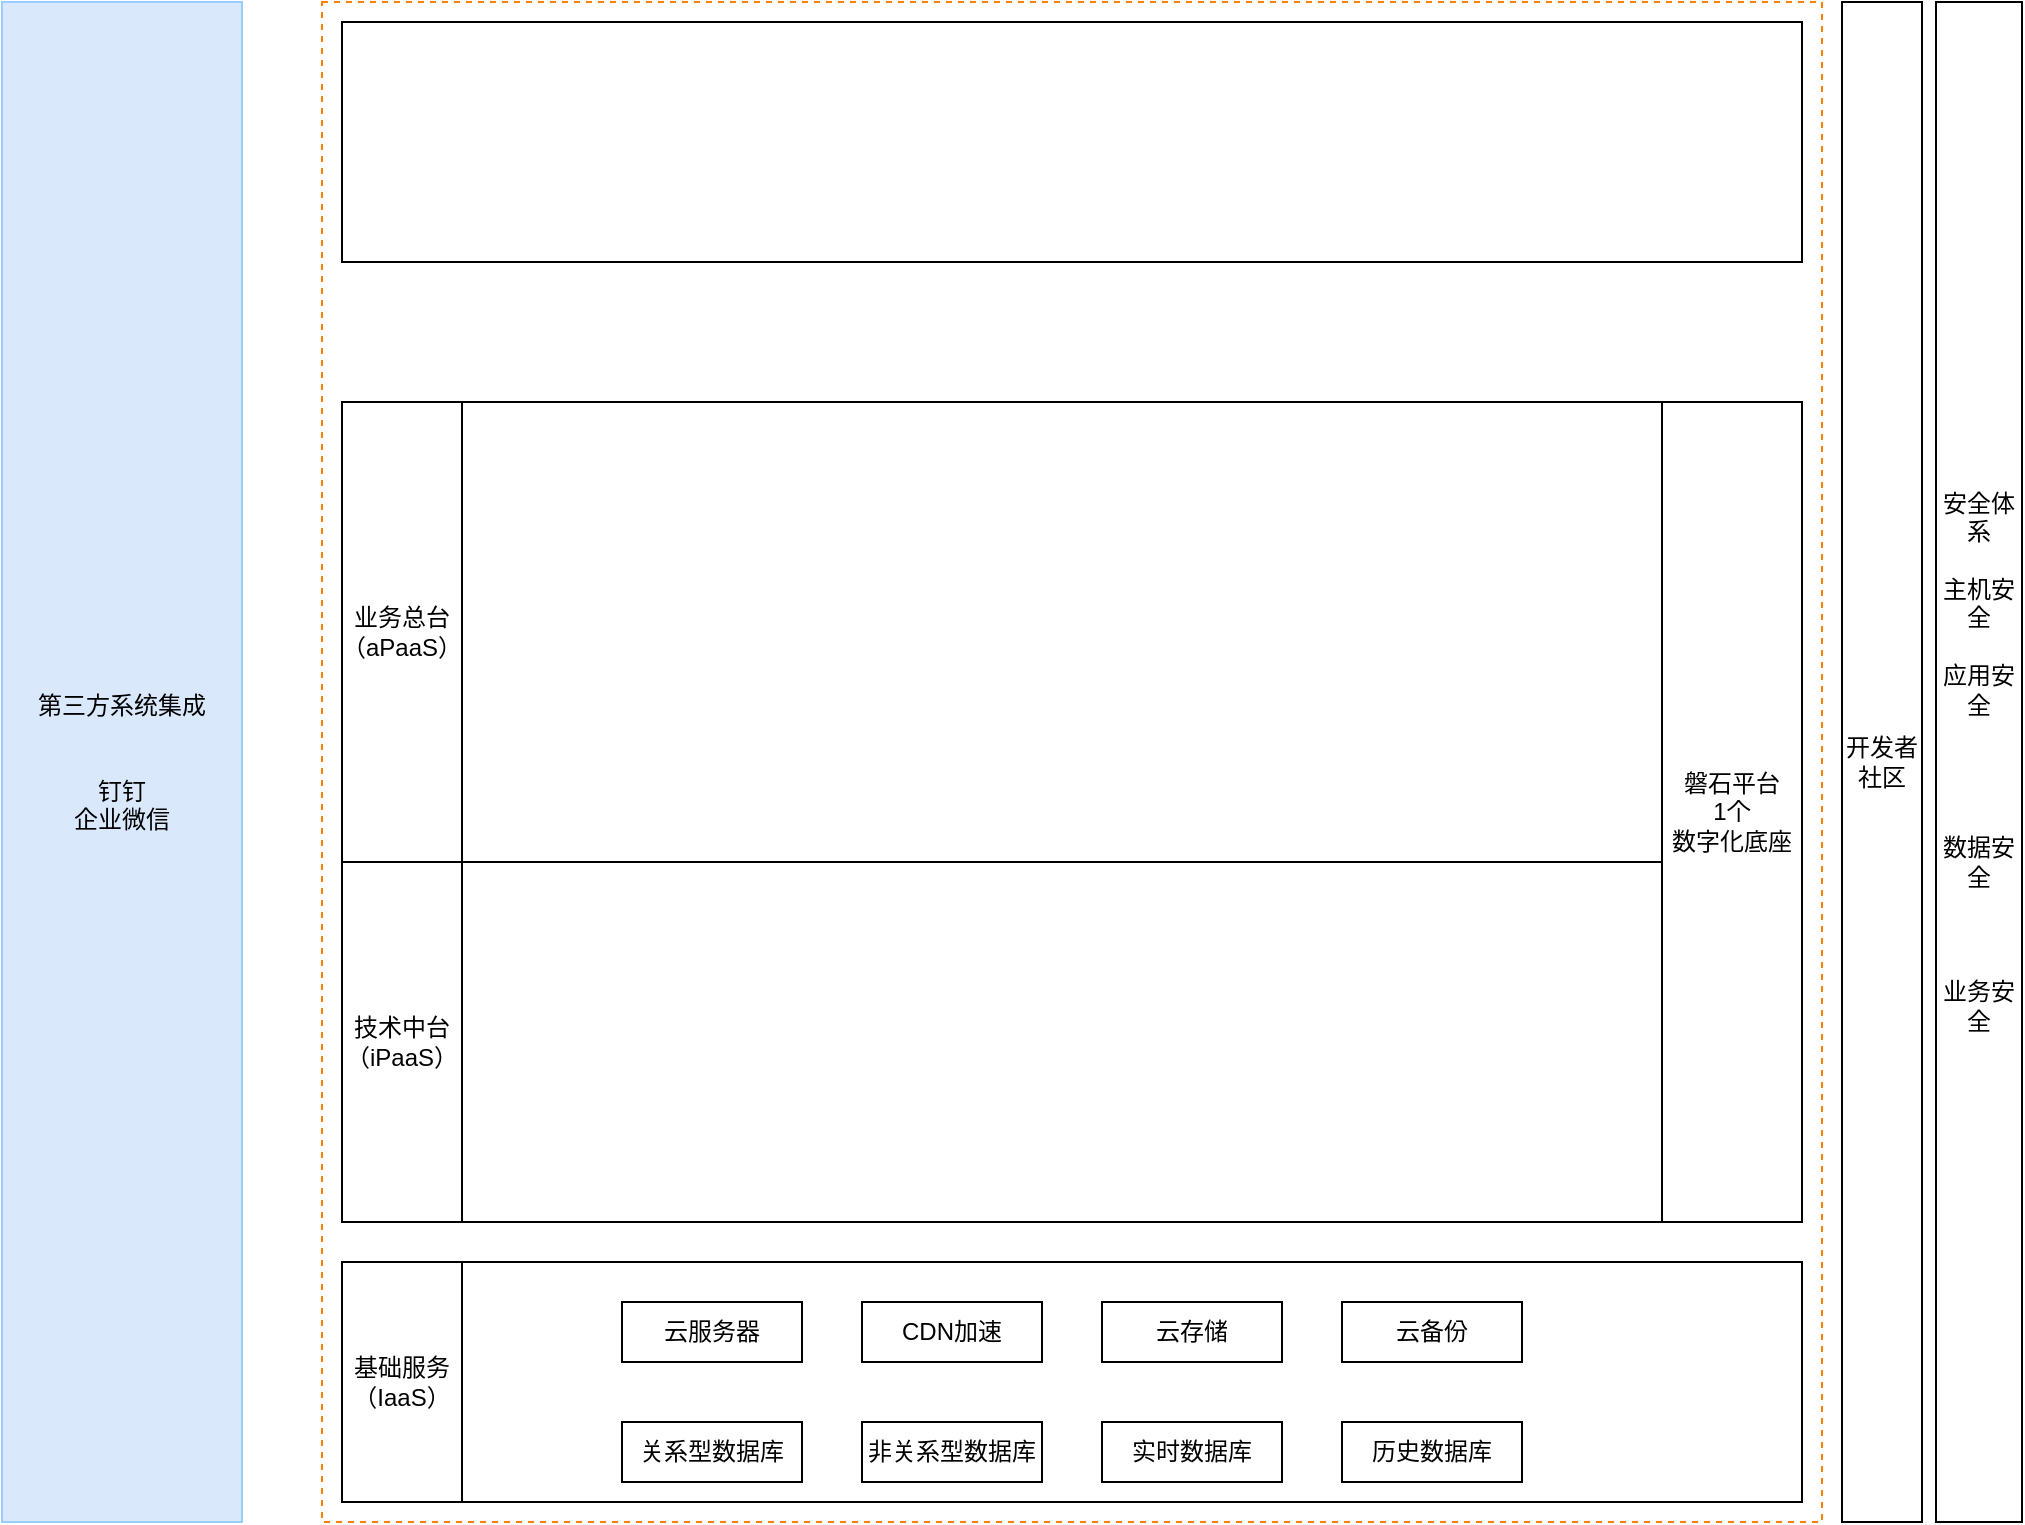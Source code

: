 <mxfile version="24.0.7" type="github">
  <diagram name="第 1 页" id="iJ_StzI4RyBcfN-M5i3P">
    <mxGraphModel dx="2308" dy="826" grid="1" gridSize="10" guides="1" tooltips="1" connect="1" arrows="1" fold="1" page="1" pageScale="1" pageWidth="827" pageHeight="1169" math="0" shadow="0">
      <root>
        <mxCell id="0" />
        <mxCell id="1" parent="0" />
        <mxCell id="yf16CdO8YpfE5HRmcU5y-1" value="" style="rounded=0;whiteSpace=wrap;html=1;fillColor=none;dashed=1;strokeColor=#FF8000;" vertex="1" parent="1">
          <mxGeometry x="20" y="120" width="750" height="760" as="geometry" />
        </mxCell>
        <mxCell id="yf16CdO8YpfE5HRmcU5y-2" value="第三方系统集成&lt;div&gt;&lt;br&gt;&lt;/div&gt;&lt;div&gt;&lt;br&gt;&lt;/div&gt;&lt;div&gt;钉钉&lt;/div&gt;&lt;div&gt;企业微信&lt;/div&gt;" style="rounded=0;whiteSpace=wrap;html=1;fillColor=#dae8fc;strokeColor=#99CCFF;" vertex="1" parent="1">
          <mxGeometry x="-140" y="120" width="120" height="760" as="geometry" />
        </mxCell>
        <mxCell id="yf16CdO8YpfE5HRmcU5y-3" value="" style="rounded=0;whiteSpace=wrap;html=1;" vertex="1" parent="1">
          <mxGeometry x="30" y="130" width="730" height="120" as="geometry" />
        </mxCell>
        <mxCell id="yf16CdO8YpfE5HRmcU5y-5" value="" style="rounded=0;whiteSpace=wrap;html=1;" vertex="1" parent="1">
          <mxGeometry x="30" y="320" width="730" height="410" as="geometry" />
        </mxCell>
        <mxCell id="yf16CdO8YpfE5HRmcU5y-6" value="" style="rounded=0;whiteSpace=wrap;html=1;" vertex="1" parent="1">
          <mxGeometry x="30" y="750" width="730" height="120" as="geometry" />
        </mxCell>
        <mxCell id="yf16CdO8YpfE5HRmcU5y-7" value="开发者社区" style="rounded=0;whiteSpace=wrap;html=1;" vertex="1" parent="1">
          <mxGeometry x="780" y="120" width="40" height="760" as="geometry" />
        </mxCell>
        <mxCell id="yf16CdO8YpfE5HRmcU5y-8" value="安全体系&lt;div&gt;&lt;br&gt;&lt;/div&gt;&lt;div&gt;主机安全&lt;/div&gt;&lt;div&gt;&lt;br&gt;&lt;/div&gt;&lt;div&gt;应用安全&lt;/div&gt;&lt;div&gt;&lt;br&gt;&lt;/div&gt;&lt;div&gt;&lt;br&gt;&lt;/div&gt;&lt;div&gt;&lt;br&gt;&lt;/div&gt;&lt;div&gt;&lt;br&gt;&lt;/div&gt;&lt;div&gt;数据安全&lt;/div&gt;&lt;div&gt;&lt;br&gt;&lt;/div&gt;&lt;div&gt;&lt;br&gt;&lt;/div&gt;&lt;div&gt;&lt;br&gt;&lt;/div&gt;&lt;div&gt;业务安全&lt;/div&gt;" style="rounded=0;whiteSpace=wrap;html=1;" vertex="1" parent="1">
          <mxGeometry x="827" y="120" width="43" height="760" as="geometry" />
        </mxCell>
        <mxCell id="yf16CdO8YpfE5HRmcU5y-9" value="基础服务&lt;div&gt;（IaaS）&lt;/div&gt;" style="rounded=0;whiteSpace=wrap;html=1;" vertex="1" parent="1">
          <mxGeometry x="30" y="750" width="60" height="120" as="geometry" />
        </mxCell>
        <mxCell id="yf16CdO8YpfE5HRmcU5y-10" value="" style="rounded=0;whiteSpace=wrap;html=1;" vertex="1" parent="1">
          <mxGeometry x="30" y="550" width="660" height="180" as="geometry" />
        </mxCell>
        <mxCell id="yf16CdO8YpfE5HRmcU5y-11" value="云服务器" style="rounded=0;whiteSpace=wrap;html=1;" vertex="1" parent="1">
          <mxGeometry x="170" y="770" width="90" height="30" as="geometry" />
        </mxCell>
        <mxCell id="yf16CdO8YpfE5HRmcU5y-12" value="CDN加速" style="rounded=0;whiteSpace=wrap;html=1;" vertex="1" parent="1">
          <mxGeometry x="290" y="770" width="90" height="30" as="geometry" />
        </mxCell>
        <mxCell id="yf16CdO8YpfE5HRmcU5y-13" value="云存储" style="rounded=0;whiteSpace=wrap;html=1;" vertex="1" parent="1">
          <mxGeometry x="410" y="770" width="90" height="30" as="geometry" />
        </mxCell>
        <mxCell id="yf16CdO8YpfE5HRmcU5y-14" value="云备份" style="rounded=0;whiteSpace=wrap;html=1;" vertex="1" parent="1">
          <mxGeometry x="530" y="770" width="90" height="30" as="geometry" />
        </mxCell>
        <mxCell id="yf16CdO8YpfE5HRmcU5y-15" value="关系型数据库" style="rounded=0;whiteSpace=wrap;html=1;" vertex="1" parent="1">
          <mxGeometry x="170" y="830" width="90" height="30" as="geometry" />
        </mxCell>
        <mxCell id="yf16CdO8YpfE5HRmcU5y-16" value="非关系型数据库" style="rounded=0;whiteSpace=wrap;html=1;" vertex="1" parent="1">
          <mxGeometry x="290" y="830" width="90" height="30" as="geometry" />
        </mxCell>
        <mxCell id="yf16CdO8YpfE5HRmcU5y-17" value="实时数据库" style="rounded=0;whiteSpace=wrap;html=1;" vertex="1" parent="1">
          <mxGeometry x="410" y="830" width="90" height="30" as="geometry" />
        </mxCell>
        <mxCell id="yf16CdO8YpfE5HRmcU5y-18" value="历史数据库" style="rounded=0;whiteSpace=wrap;html=1;" vertex="1" parent="1">
          <mxGeometry x="530" y="830" width="90" height="30" as="geometry" />
        </mxCell>
        <mxCell id="yf16CdO8YpfE5HRmcU5y-19" value="磐石平台&lt;div&gt;1个&lt;/div&gt;&lt;div&gt;数字化底座&lt;/div&gt;" style="rounded=0;whiteSpace=wrap;html=1;" vertex="1" parent="1">
          <mxGeometry x="690" y="320" width="70" height="410" as="geometry" />
        </mxCell>
        <mxCell id="yf16CdO8YpfE5HRmcU5y-25" value="" style="rounded=0;whiteSpace=wrap;html=1;" vertex="1" parent="1">
          <mxGeometry x="30" y="320" width="660" height="230" as="geometry" />
        </mxCell>
        <mxCell id="yf16CdO8YpfE5HRmcU5y-27" value="&lt;div&gt;技术中台（iPaaS）&lt;/div&gt;" style="rounded=0;whiteSpace=wrap;html=1;" vertex="1" parent="1">
          <mxGeometry x="30" y="550" width="60" height="180" as="geometry" />
        </mxCell>
        <mxCell id="yf16CdO8YpfE5HRmcU5y-28" value="&lt;div&gt;业务总台（aPaaS）&lt;/div&gt;" style="rounded=0;whiteSpace=wrap;html=1;" vertex="1" parent="1">
          <mxGeometry x="30" y="320" width="60" height="230" as="geometry" />
        </mxCell>
      </root>
    </mxGraphModel>
  </diagram>
</mxfile>
